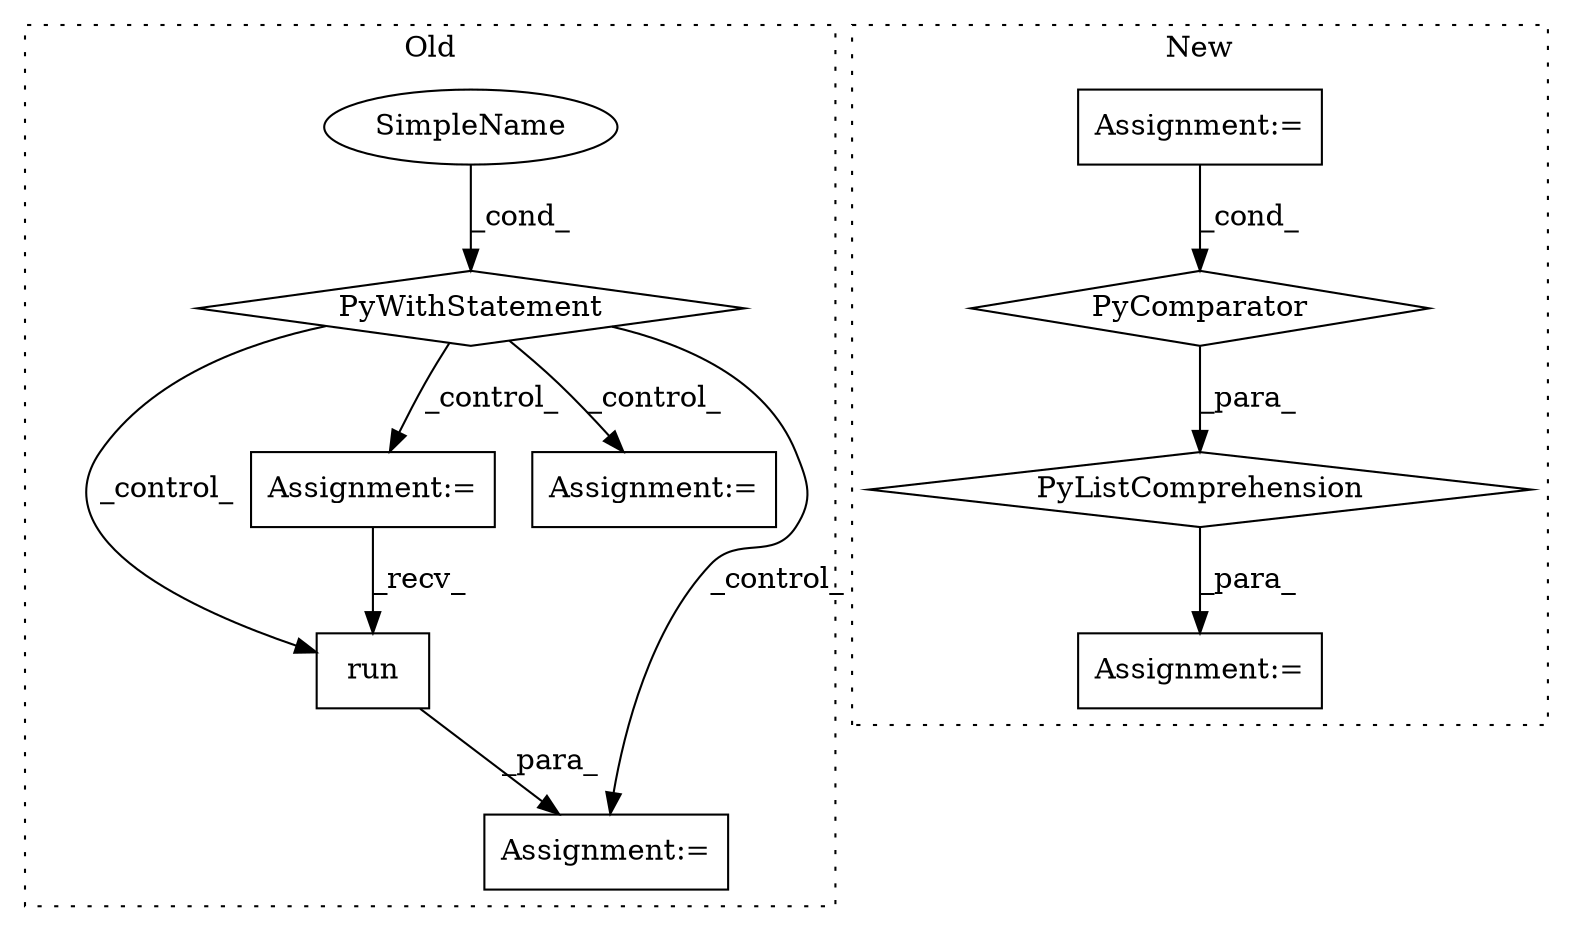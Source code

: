 digraph G {
subgraph cluster0 {
1 [label="run" a="32" s="2428,2483" l="4,1" shape="box"];
6 [label="Assignment:=" a="7" s="2422" l="1" shape="box"];
7 [label="SimpleName" a="42" s="" l="" shape="ellipse"];
8 [label="Assignment:=" a="7" s="2280" l="1" shape="box"];
9 [label="PyWithStatement" a="104" s="2213,2242" l="10,2" shape="diamond"];
10 [label="Assignment:=" a="7" s="2256" l="4" shape="box"];
label = "Old";
style="dotted";
}
subgraph cluster1 {
2 [label="PyComparator" a="113" s="2777" l="37" shape="diamond"];
3 [label="Assignment:=" a="7" s="2777" l="37" shape="box"];
4 [label="PyListComprehension" a="109" s="2648" l="174" shape="diamond"];
5 [label="Assignment:=" a="7" s="2636" l="12" shape="box"];
label = "New";
style="dotted";
}
1 -> 6 [label="_para_"];
2 -> 4 [label="_para_"];
3 -> 2 [label="_cond_"];
4 -> 5 [label="_para_"];
7 -> 9 [label="_cond_"];
9 -> 1 [label="_control_"];
9 -> 8 [label="_control_"];
9 -> 6 [label="_control_"];
9 -> 10 [label="_control_"];
10 -> 1 [label="_recv_"];
}